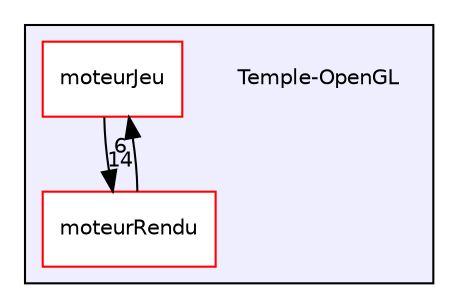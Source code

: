 digraph "/home/bastien/Bureau/Temple-OpenGL" {
  bgcolor=transparent;
  compound=true
  node [ fontsize="10", fontname="Helvetica"];
  edge [ labelfontsize="10", labelfontname="Helvetica"];
  subgraph clusterdir_8f58229c129fbec5a597693b2a091b41 {
    graph [ bgcolor="#eeeeff", pencolor="black", label="" URL="dir_8f58229c129fbec5a597693b2a091b41.html"];
    dir_8f58229c129fbec5a597693b2a091b41 [shape=plaintext label="Temple-OpenGL"];
    dir_ac034f0d507295612ba9d7c994ada95f [shape=box label="moteurJeu" color="red" fillcolor="white" style="filled" URL="dir_ac034f0d507295612ba9d7c994ada95f.html"];
    dir_2098160b2e315be4ae8a7d2dbc0c58ea [shape=box label="moteurRendu" color="red" fillcolor="white" style="filled" URL="dir_2098160b2e315be4ae8a7d2dbc0c58ea.html"];
  }
  dir_2098160b2e315be4ae8a7d2dbc0c58ea->dir_ac034f0d507295612ba9d7c994ada95f [headlabel="6", labeldistance=1.5 headhref="dir_000004_000001.html"];
  dir_ac034f0d507295612ba9d7c994ada95f->dir_2098160b2e315be4ae8a7d2dbc0c58ea [headlabel="14", labeldistance=1.5 headhref="dir_000001_000004.html"];
}
